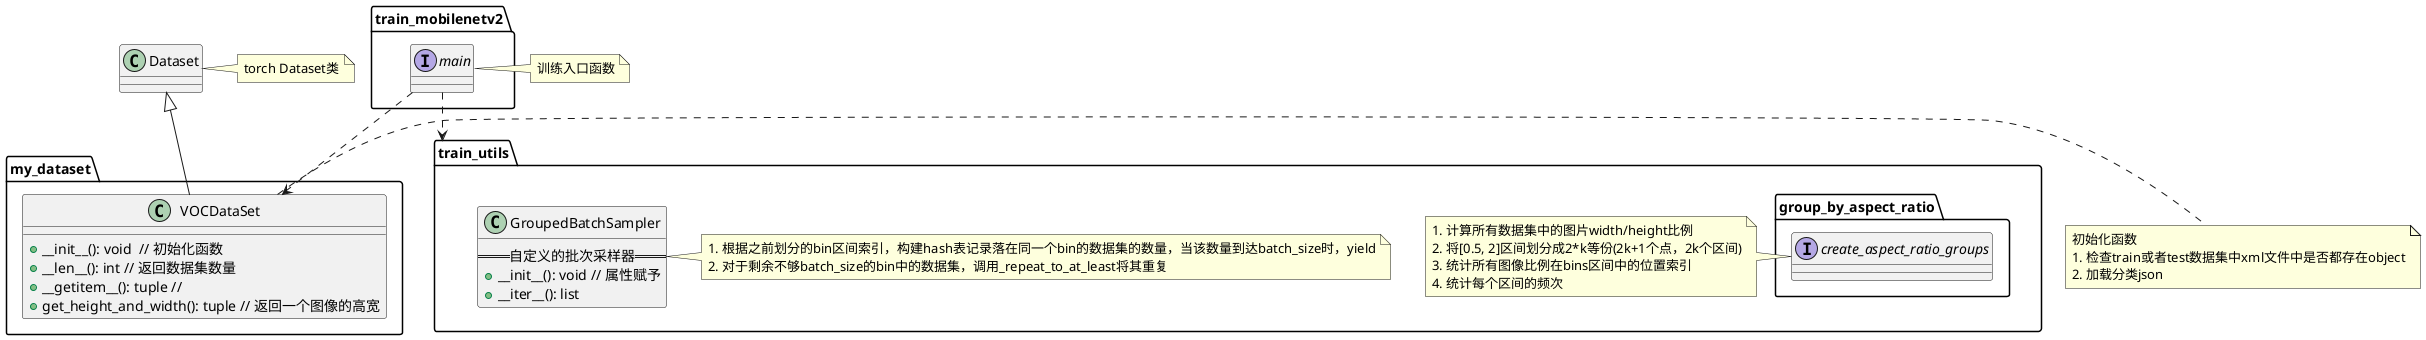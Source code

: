 @startuml

interface train_mobilenetv2.main{}
note right: 训练入口函数


class my_dataset.VOCDataSet {
    + __init__(): void  // 初始化函数
    + __len__(): int // 返回数据集数量
    + __getitem__(): tuple // 
    + get_height_and_width(): tuple // 返回一个图像的高宽
}
note right of my_dataset.VOCDataSet
    初始化函数
    1. 检查train或者test数据集中xml文件中是否都存在object
    2. 加载分类json
end note


class Dataset{}
note right: torch Dataset类


package train_utils{
    interface group_by_aspect_ratio.create_aspect_ratio_groups{
    }
    note right of group_by_aspect_ratio.create_aspect_ratio_groups
        1. 计算所有数据集中的图片width/height比例
        2. 将[0.5, 2]区间划分成2*k等份(2k+1个点，2k个区间)
        3. 统计所有图像比例在bins区间中的位置索引
        4. 统计每个区间的频次
    end note

    class GroupedBatchSampler{
        == 自定义的批次采样器 ==
        + __init__(): void // 属性赋予
        + __iter__(): list
    }
    note right of GroupedBatchSampler
        1. 根据之前划分的bin区间索引，构建hash表记录落在同一个bin的数据集的数量，当该数量到达batch_size时，yield
        2. 对于剩余不够batch_size的bin中的数据集，调用_repeat_to_at_least将其重复
    end note
}


train_mobilenetv2.main ..> my_dataset.VOCDataSet

Dataset <|-- my_dataset.VOCDataSet

train_mobilenetv2.main ..> train_utils

@enduml